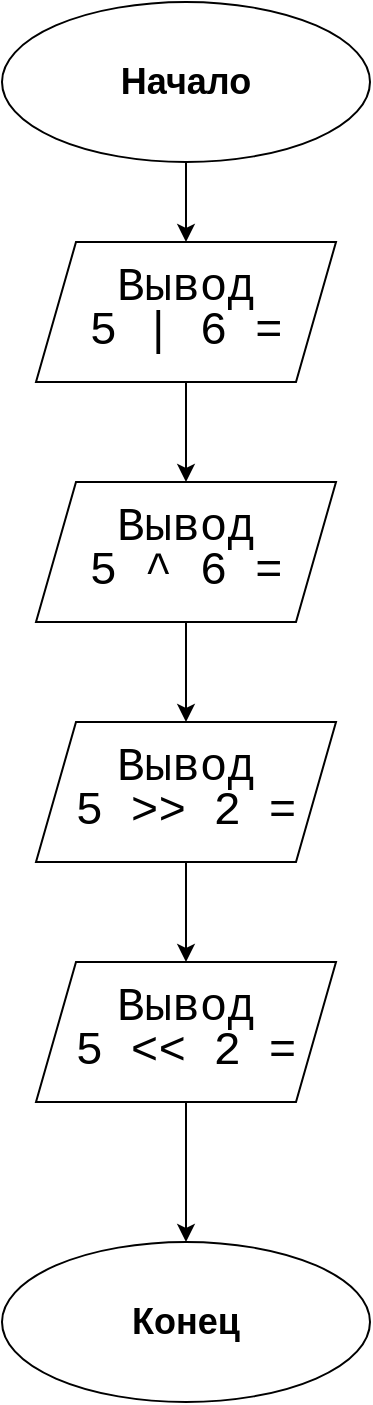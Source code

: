 <mxfile version="14.4.9" type="github" pages="3">
  <diagram id="Zf1QyMnJ1HwA6H6tBZAn" name="les_1_task_1">
    <mxGraphModel dx="1670" dy="954" grid="1" gridSize="10" guides="1" tooltips="1" connect="1" arrows="1" fold="1" page="1" pageScale="1" pageWidth="827" pageHeight="1169" math="0" shadow="0">
      <root>
        <mxCell id="7LId_nKQRKBH6cKc_gDy-0" />
        <mxCell id="7LId_nKQRKBH6cKc_gDy-1" parent="7LId_nKQRKBH6cKc_gDy-0" />
        <mxCell id="VYfADcGsJ8TeFmAG8tj5-8" style="edgeStyle=orthogonalEdgeStyle;rounded=0;orthogonalLoop=1;jettySize=auto;html=1;exitX=0.5;exitY=1;exitDx=0;exitDy=0;entryX=0.5;entryY=0;entryDx=0;entryDy=0;" edge="1" parent="7LId_nKQRKBH6cKc_gDy-1" source="VYfADcGsJ8TeFmAG8tj5-0" target="VYfADcGsJ8TeFmAG8tj5-1">
          <mxGeometry relative="1" as="geometry" />
        </mxCell>
        <mxCell id="VYfADcGsJ8TeFmAG8tj5-0" value="&lt;h2&gt;&lt;p class=&quot;MsoNormal&quot;&gt;Начало&lt;/p&gt;&lt;/h2&gt;" style="ellipse;whiteSpace=wrap;html=1;" vertex="1" parent="7LId_nKQRKBH6cKc_gDy-1">
          <mxGeometry x="330" y="120" width="184" height="80" as="geometry" />
        </mxCell>
        <mxCell id="VYfADcGsJ8TeFmAG8tj5-9" style="edgeStyle=orthogonalEdgeStyle;rounded=0;orthogonalLoop=1;jettySize=auto;html=1;exitX=0.5;exitY=1;exitDx=0;exitDy=0;entryX=0.5;entryY=0;entryDx=0;entryDy=0;" edge="1" parent="7LId_nKQRKBH6cKc_gDy-1" source="VYfADcGsJ8TeFmAG8tj5-1" target="VYfADcGsJ8TeFmAG8tj5-2">
          <mxGeometry relative="1" as="geometry">
            <mxPoint x="431.286" y="340" as="targetPoint" />
          </mxGeometry>
        </mxCell>
        <mxCell id="VYfADcGsJ8TeFmAG8tj5-1" value="&lt;div style=&quot;font-family: &amp;#34;consolas&amp;#34; , &amp;#34;courier new&amp;#34; , monospace ; line-height: 19px&quot;&gt;&lt;span style=&quot;font-size: 23px&quot;&gt;Вывод&lt;/span&gt;&lt;/div&gt;&lt;div style=&quot;font-family: &amp;#34;consolas&amp;#34; , &amp;#34;courier new&amp;#34; , monospace ; line-height: 19px&quot;&gt;&lt;font style=&quot;font-size: 23px&quot;&gt;5&amp;nbsp;|&amp;nbsp;6 =&lt;/font&gt;&lt;/div&gt;" style="shape=parallelogram;perimeter=parallelogramPerimeter;whiteSpace=wrap;html=1;fixedSize=1;" vertex="1" parent="7LId_nKQRKBH6cKc_gDy-1">
          <mxGeometry x="347" y="240" width="150" height="70" as="geometry" />
        </mxCell>
        <mxCell id="VYfADcGsJ8TeFmAG8tj5-10" style="edgeStyle=orthogonalEdgeStyle;rounded=0;orthogonalLoop=1;jettySize=auto;html=1;entryX=0.5;entryY=0;entryDx=0;entryDy=0;" edge="1" parent="7LId_nKQRKBH6cKc_gDy-1" source="VYfADcGsJ8TeFmAG8tj5-2" target="VYfADcGsJ8TeFmAG8tj5-3">
          <mxGeometry relative="1" as="geometry" />
        </mxCell>
        <mxCell id="VYfADcGsJ8TeFmAG8tj5-2" value="&lt;div style=&quot;font-family: &amp;#34;consolas&amp;#34; , &amp;#34;courier new&amp;#34; , monospace ; line-height: 19px&quot;&gt;&lt;font style=&quot;font-size: 23px&quot;&gt;Вывод&lt;br&gt;&lt;/font&gt;&lt;/div&gt;&lt;div style=&quot;font-family: &amp;#34;consolas&amp;#34; , &amp;#34;courier new&amp;#34; , monospace ; line-height: 19px&quot;&gt;&lt;font style=&quot;font-size: 23px&quot;&gt;5 ^ 6 =&lt;/font&gt;&lt;/div&gt;" style="shape=parallelogram;perimeter=parallelogramPerimeter;whiteSpace=wrap;html=1;fixedSize=1;" vertex="1" parent="7LId_nKQRKBH6cKc_gDy-1">
          <mxGeometry x="347" y="360" width="150" height="70" as="geometry" />
        </mxCell>
        <mxCell id="VYfADcGsJ8TeFmAG8tj5-11" style="edgeStyle=orthogonalEdgeStyle;rounded=0;orthogonalLoop=1;jettySize=auto;html=1;exitX=0.5;exitY=1;exitDx=0;exitDy=0;entryX=0.5;entryY=0;entryDx=0;entryDy=0;" edge="1" parent="7LId_nKQRKBH6cKc_gDy-1" source="VYfADcGsJ8TeFmAG8tj5-3" target="VYfADcGsJ8TeFmAG8tj5-4">
          <mxGeometry relative="1" as="geometry" />
        </mxCell>
        <mxCell id="VYfADcGsJ8TeFmAG8tj5-3" value="&lt;div style=&quot;font-family: &amp;#34;consolas&amp;#34; , &amp;#34;courier new&amp;#34; , monospace ; line-height: 19px&quot;&gt;&lt;font style=&quot;font-size: 23px&quot;&gt;Вывод&lt;br&gt;&lt;/font&gt;&lt;/div&gt;&lt;div style=&quot;font-family: &amp;#34;consolas&amp;#34; , &amp;#34;courier new&amp;#34; , monospace ; line-height: 19px&quot;&gt;&lt;font style=&quot;font-size: 23px&quot;&gt;5&amp;nbsp;&amp;gt;&amp;gt; 2 =&lt;/font&gt;&lt;/div&gt;" style="shape=parallelogram;perimeter=parallelogramPerimeter;whiteSpace=wrap;html=1;fixedSize=1;" vertex="1" parent="7LId_nKQRKBH6cKc_gDy-1">
          <mxGeometry x="347" y="480" width="150" height="70" as="geometry" />
        </mxCell>
        <mxCell id="VYfADcGsJ8TeFmAG8tj5-12" style="edgeStyle=orthogonalEdgeStyle;rounded=0;orthogonalLoop=1;jettySize=auto;html=1;exitX=0.5;exitY=1;exitDx=0;exitDy=0;entryX=0.5;entryY=0;entryDx=0;entryDy=0;" edge="1" parent="7LId_nKQRKBH6cKc_gDy-1" source="VYfADcGsJ8TeFmAG8tj5-4" target="VYfADcGsJ8TeFmAG8tj5-6">
          <mxGeometry relative="1" as="geometry" />
        </mxCell>
        <mxCell id="VYfADcGsJ8TeFmAG8tj5-4" value="&lt;div style=&quot;font-family: &amp;#34;consolas&amp;#34; , &amp;#34;courier new&amp;#34; , monospace ; line-height: 19px&quot;&gt;&lt;font style=&quot;font-size: 23px&quot;&gt;Вывод&lt;br&gt;&lt;/font&gt;&lt;/div&gt;&lt;div style=&quot;font-family: &amp;#34;consolas&amp;#34; , &amp;#34;courier new&amp;#34; , monospace ; line-height: 19px&quot;&gt;&lt;font style=&quot;font-size: 23px&quot;&gt;5&amp;nbsp;&amp;lt;&amp;lt; 2 =&lt;/font&gt;&lt;/div&gt;" style="shape=parallelogram;perimeter=parallelogramPerimeter;whiteSpace=wrap;html=1;fixedSize=1;" vertex="1" parent="7LId_nKQRKBH6cKc_gDy-1">
          <mxGeometry x="347" y="600" width="150" height="70" as="geometry" />
        </mxCell>
        <mxCell id="VYfADcGsJ8TeFmAG8tj5-6" value="&lt;h2&gt;&lt;p class=&quot;MsoNormal&quot;&gt;Конец&lt;/p&gt;&lt;/h2&gt;" style="ellipse;whiteSpace=wrap;html=1;" vertex="1" parent="7LId_nKQRKBH6cKc_gDy-1">
          <mxGeometry x="330" y="740" width="184" height="80" as="geometry" />
        </mxCell>
      </root>
    </mxGraphModel>
  </diagram>
  <diagram id="dVJTHsGFwIMnFBAMtqpv" name="les_1_task_2">
    <mxGraphModel dx="2088" dy="1193" grid="1" gridSize="10" guides="1" tooltips="1" connect="1" arrows="1" fold="1" page="1" pageScale="1" pageWidth="827" pageHeight="1169" math="0" shadow="0">
      <root>
        <mxCell id="LtxuBvk2cuAT8WSIJER4-0" />
        <mxCell id="LtxuBvk2cuAT8WSIJER4-1" parent="LtxuBvk2cuAT8WSIJER4-0" />
        <mxCell id="13J0gMWf7g-3Cbj8HPTw-0" style="edgeStyle=orthogonalEdgeStyle;rounded=0;orthogonalLoop=1;jettySize=auto;html=1;exitX=0.5;exitY=1;exitDx=0;exitDy=0;entryX=0.5;entryY=0;entryDx=0;entryDy=0;" edge="1" parent="LtxuBvk2cuAT8WSIJER4-1" source="13J0gMWf7g-3Cbj8HPTw-1" target="13J0gMWf7g-3Cbj8HPTw-3">
          <mxGeometry relative="1" as="geometry" />
        </mxCell>
        <mxCell id="13J0gMWf7g-3Cbj8HPTw-1" value="&lt;h2&gt;&lt;p class=&quot;MsoNormal&quot;&gt;Начало&lt;/p&gt;&lt;/h2&gt;" style="ellipse;whiteSpace=wrap;html=1;" vertex="1" parent="LtxuBvk2cuAT8WSIJER4-1">
          <mxGeometry x="322" y="100" width="184" height="80" as="geometry" />
        </mxCell>
        <mxCell id="13J0gMWf7g-3Cbj8HPTw-2" style="edgeStyle=orthogonalEdgeStyle;rounded=0;orthogonalLoop=1;jettySize=auto;html=1;exitX=0.5;exitY=1;exitDx=0;exitDy=0;entryX=0.5;entryY=0;entryDx=0;entryDy=0;" edge="1" parent="LtxuBvk2cuAT8WSIJER4-1" source="13J0gMWf7g-3Cbj8HPTw-3" target="13J0gMWf7g-3Cbj8HPTw-5">
          <mxGeometry relative="1" as="geometry">
            <mxPoint x="423.286" y="320" as="targetPoint" />
          </mxGeometry>
        </mxCell>
        <mxCell id="13J0gMWf7g-3Cbj8HPTw-3" value="&lt;div style=&quot;font-family: &amp;#34;consolas&amp;#34; , &amp;#34;courier new&amp;#34; , monospace ; line-height: 19px&quot;&gt;&lt;span style=&quot;font-size: 23px&quot;&gt;Ввод&lt;/span&gt;&lt;/div&gt;&lt;div style=&quot;font-family: &amp;#34;consolas&amp;#34; , &amp;#34;courier new&amp;#34; , monospace ; line-height: 19px&quot;&gt;&lt;span style=&quot;font-size: 23px&quot;&gt;x1&lt;/span&gt;&lt;/div&gt;" style="shape=parallelogram;perimeter=parallelogramPerimeter;whiteSpace=wrap;html=1;fixedSize=1;" vertex="1" parent="LtxuBvk2cuAT8WSIJER4-1">
          <mxGeometry x="339" y="220" width="150" height="70" as="geometry" />
        </mxCell>
        <mxCell id="13J0gMWf7g-3Cbj8HPTw-4" style="edgeStyle=orthogonalEdgeStyle;rounded=0;orthogonalLoop=1;jettySize=auto;html=1;entryX=0.5;entryY=0;entryDx=0;entryDy=0;" edge="1" parent="LtxuBvk2cuAT8WSIJER4-1" source="13J0gMWf7g-3Cbj8HPTw-5" target="13J0gMWf7g-3Cbj8HPTw-7">
          <mxGeometry relative="1" as="geometry" />
        </mxCell>
        <mxCell id="13J0gMWf7g-3Cbj8HPTw-5" value="&lt;div style=&quot;font-family: &amp;#34;consolas&amp;#34; , &amp;#34;courier new&amp;#34; , monospace ; line-height: 19px&quot;&gt;&lt;div style=&quot;line-height: 19px&quot;&gt;&lt;span style=&quot;font-size: 23px&quot;&gt;Ввод&lt;/span&gt;&lt;/div&gt;&lt;div style=&quot;line-height: 19px&quot;&gt;&lt;span style=&quot;font-size: 23px&quot;&gt;x2&lt;/span&gt;&lt;/div&gt;&lt;/div&gt;" style="shape=parallelogram;perimeter=parallelogramPerimeter;whiteSpace=wrap;html=1;fixedSize=1;" vertex="1" parent="LtxuBvk2cuAT8WSIJER4-1">
          <mxGeometry x="339" y="340" width="150" height="70" as="geometry" />
        </mxCell>
        <mxCell id="13J0gMWf7g-3Cbj8HPTw-6" style="edgeStyle=orthogonalEdgeStyle;rounded=0;orthogonalLoop=1;jettySize=auto;html=1;exitX=0.5;exitY=1;exitDx=0;exitDy=0;entryX=0.5;entryY=0;entryDx=0;entryDy=0;" edge="1" parent="LtxuBvk2cuAT8WSIJER4-1" source="13J0gMWf7g-3Cbj8HPTw-7" target="13J0gMWf7g-3Cbj8HPTw-9">
          <mxGeometry relative="1" as="geometry" />
        </mxCell>
        <mxCell id="13J0gMWf7g-3Cbj8HPTw-7" value="&lt;div style=&quot;font-family: &amp;#34;consolas&amp;#34; , &amp;#34;courier new&amp;#34; , monospace ; line-height: 19px&quot;&gt;&lt;div style=&quot;line-height: 19px&quot;&gt;&lt;span style=&quot;font-size: 23px&quot;&gt;Ввод&lt;/span&gt;&lt;/div&gt;&lt;div style=&quot;line-height: 19px&quot;&gt;&lt;span style=&quot;font-size: 23px&quot;&gt;b&lt;/span&gt;&lt;/div&gt;&lt;/div&gt;" style="shape=parallelogram;perimeter=parallelogramPerimeter;whiteSpace=wrap;html=1;fixedSize=1;" vertex="1" parent="LtxuBvk2cuAT8WSIJER4-1">
          <mxGeometry x="339" y="460" width="150" height="70" as="geometry" />
        </mxCell>
        <mxCell id="13J0gMWf7g-3Cbj8HPTw-8" style="edgeStyle=orthogonalEdgeStyle;rounded=0;orthogonalLoop=1;jettySize=auto;html=1;exitX=0.5;exitY=1;exitDx=0;exitDy=0;" edge="1" parent="LtxuBvk2cuAT8WSIJER4-1" source="13J0gMWf7g-3Cbj8HPTw-9">
          <mxGeometry relative="1" as="geometry">
            <mxPoint x="414" y="690" as="targetPoint" />
          </mxGeometry>
        </mxCell>
        <mxCell id="13J0gMWf7g-3Cbj8HPTw-9" value="&lt;div style=&quot;font-family: &amp;#34;consolas&amp;#34; , &amp;#34;courier new&amp;#34; , monospace ; line-height: 19px&quot;&gt;&lt;div style=&quot;line-height: 19px&quot;&gt;&lt;span style=&quot;font-size: 23px&quot;&gt;Ввод&lt;/span&gt;&lt;/div&gt;&lt;div style=&quot;line-height: 19px&quot;&gt;&lt;span style=&quot;font-size: 23px&quot;&gt;k&lt;/span&gt;&lt;/div&gt;&lt;/div&gt;" style="shape=parallelogram;perimeter=parallelogramPerimeter;whiteSpace=wrap;html=1;fixedSize=1;" vertex="1" parent="LtxuBvk2cuAT8WSIJER4-1">
          <mxGeometry x="339" y="580" width="150" height="70" as="geometry" />
        </mxCell>
        <mxCell id="13J0gMWf7g-3Cbj8HPTw-10" value="&lt;h2&gt;&lt;p class=&quot;MsoNormal&quot;&gt;Конец&lt;/p&gt;&lt;/h2&gt;" style="ellipse;whiteSpace=wrap;html=1;" vertex="1" parent="LtxuBvk2cuAT8WSIJER4-1">
          <mxGeometry x="322" y="930" width="184" height="80" as="geometry" />
        </mxCell>
        <mxCell id="13J0gMWf7g-3Cbj8HPTw-14" style="edgeStyle=orthogonalEdgeStyle;rounded=0;orthogonalLoop=1;jettySize=auto;html=1;exitX=0.5;exitY=1;exitDx=0;exitDy=0;entryX=0.5;entryY=0;entryDx=0;entryDy=0;" edge="1" parent="LtxuBvk2cuAT8WSIJER4-1" source="13J0gMWf7g-3Cbj8HPTw-12" target="13J0gMWf7g-3Cbj8HPTw-13">
          <mxGeometry relative="1" as="geometry" />
        </mxCell>
        <mxCell id="13J0gMWf7g-3Cbj8HPTw-12" value="&lt;div style=&quot;font-family: &amp;#34;consolas&amp;#34; , &amp;#34;courier new&amp;#34; , monospace ; line-height: 19px&quot;&gt;&lt;font style=&quot;font-size: 23px&quot;&gt;Вывод&lt;br&gt;&lt;/font&gt;&lt;/div&gt;&lt;div style=&quot;font-family: &amp;#34;consolas&amp;#34; , &amp;#34;courier new&amp;#34; , monospace ; line-height: 19px ; font-size: 23px&quot;&gt;y1&lt;/div&gt;" style="shape=parallelogram;perimeter=parallelogramPerimeter;whiteSpace=wrap;html=1;fixedSize=1;" vertex="1" parent="LtxuBvk2cuAT8WSIJER4-1">
          <mxGeometry x="339" y="690" width="150" height="70" as="geometry" />
        </mxCell>
        <mxCell id="13J0gMWf7g-3Cbj8HPTw-15" style="edgeStyle=orthogonalEdgeStyle;rounded=0;orthogonalLoop=1;jettySize=auto;html=1;entryX=0.5;entryY=0;entryDx=0;entryDy=0;" edge="1" parent="LtxuBvk2cuAT8WSIJER4-1" source="13J0gMWf7g-3Cbj8HPTw-13" target="13J0gMWf7g-3Cbj8HPTw-10">
          <mxGeometry relative="1" as="geometry" />
        </mxCell>
        <mxCell id="13J0gMWf7g-3Cbj8HPTw-13" value="&lt;div style=&quot;font-family: &amp;#34;consolas&amp;#34; , &amp;#34;courier new&amp;#34; , monospace ; line-height: 19px&quot;&gt;&lt;div style=&quot;line-height: 19px&quot;&gt;&lt;font style=&quot;font-size: 23px&quot;&gt;Вывод&lt;br&gt;&lt;/font&gt;&lt;/div&gt;&lt;div style=&quot;line-height: 19px ; font-size: 23px&quot;&gt;y2&lt;/div&gt;&lt;/div&gt;" style="shape=parallelogram;perimeter=parallelogramPerimeter;whiteSpace=wrap;html=1;fixedSize=1;" vertex="1" parent="LtxuBvk2cuAT8WSIJER4-1">
          <mxGeometry x="339" y="810" width="150" height="70" as="geometry" />
        </mxCell>
      </root>
    </mxGraphModel>
  </diagram>
  <diagram id="TaHEqIdiJ2mOYs8YZm71" name="les_1_task_3">
    <mxGraphModel dx="1670" dy="954" grid="1" gridSize="10" guides="1" tooltips="1" connect="1" arrows="1" fold="1" page="1" pageScale="1" pageWidth="827" pageHeight="1169" math="0" shadow="0">
      <root>
        <mxCell id="Axcxj-w0ORFcgc_832UU-0" />
        <mxCell id="Axcxj-w0ORFcgc_832UU-1" parent="Axcxj-w0ORFcgc_832UU-0" />
        <mxCell id="JaUPiWleI1TOR2oOacPa-30" value="" style="group;fontSize=14;" vertex="1" connectable="0" parent="Axcxj-w0ORFcgc_832UU-1">
          <mxGeometry x="250" y="30" width="300" height="1080" as="geometry" />
        </mxCell>
        <mxCell id="JaUPiWleI1TOR2oOacPa-1" value="&lt;h2&gt;&lt;p class=&quot;MsoNormal&quot;&gt;Начало&lt;/p&gt;&lt;/h2&gt;" style="ellipse;whiteSpace=wrap;html=1;" vertex="1" parent="JaUPiWleI1TOR2oOacPa-30">
          <mxGeometry x="46.667" width="204.444" height="67.5" as="geometry" />
        </mxCell>
        <mxCell id="JaUPiWleI1TOR2oOacPa-3" value="&lt;div style=&quot;font-family: &amp;#34;consolas&amp;#34; , &amp;#34;courier new&amp;#34; , monospace ; line-height: 19px&quot;&gt;&lt;span style=&quot;font-size: 23px&quot;&gt;Ввод&lt;/span&gt;&lt;/div&gt;&lt;div style=&quot;font-family: &amp;#34;consolas&amp;#34; , &amp;#34;courier new&amp;#34; , monospace ; line-height: 19px&quot;&gt;&lt;div style=&quot;font-family: &amp;#34;consolas&amp;#34; , &amp;#34;courier new&amp;#34; , monospace ; line-height: 19px&quot;&gt;&lt;font style=&quot;font-size: 23px&quot;&gt;start&lt;/font&gt;&lt;/div&gt;&lt;/div&gt;" style="shape=parallelogram;perimeter=parallelogramPerimeter;whiteSpace=wrap;html=1;fixedSize=1;" vertex="1" parent="JaUPiWleI1TOR2oOacPa-30">
          <mxGeometry x="65.556" y="101.25" width="166.667" height="59.062" as="geometry" />
        </mxCell>
        <mxCell id="JaUPiWleI1TOR2oOacPa-0" style="edgeStyle=orthogonalEdgeStyle;rounded=0;orthogonalLoop=1;jettySize=auto;html=1;exitX=0.5;exitY=1;exitDx=0;exitDy=0;entryX=0.5;entryY=0;entryDx=0;entryDy=0;" edge="1" parent="JaUPiWleI1TOR2oOacPa-30" source="JaUPiWleI1TOR2oOacPa-1" target="JaUPiWleI1TOR2oOacPa-3">
          <mxGeometry relative="1" as="geometry" />
        </mxCell>
        <mxCell id="JaUPiWleI1TOR2oOacPa-5" value="&lt;div style=&quot;font-family: &amp;#34;consolas&amp;#34; , &amp;#34;courier new&amp;#34; , monospace ; line-height: 19px&quot;&gt;&lt;div style=&quot;line-height: 19px&quot;&gt;&lt;span style=&quot;font-size: 23px&quot;&gt;Ввод&lt;/span&gt;&lt;/div&gt;&lt;div style=&quot;line-height: 19px&quot;&gt;&lt;span style=&quot;font-size: 23px&quot;&gt;stop&lt;/span&gt;&lt;/div&gt;&lt;/div&gt;" style="shape=parallelogram;perimeter=parallelogramPerimeter;whiteSpace=wrap;html=1;fixedSize=1;" vertex="1" parent="JaUPiWleI1TOR2oOacPa-30">
          <mxGeometry x="65.556" y="202.5" width="166.667" height="59.062" as="geometry" />
        </mxCell>
        <mxCell id="JaUPiWleI1TOR2oOacPa-2" style="edgeStyle=orthogonalEdgeStyle;rounded=0;orthogonalLoop=1;jettySize=auto;html=1;exitX=0.5;exitY=1;exitDx=0;exitDy=0;entryX=0.5;entryY=0;entryDx=0;entryDy=0;" edge="1" parent="JaUPiWleI1TOR2oOacPa-30" source="JaUPiWleI1TOR2oOacPa-3" target="JaUPiWleI1TOR2oOacPa-5">
          <mxGeometry relative="1" as="geometry">
            <mxPoint x="159.206" y="185.625" as="targetPoint" />
          </mxGeometry>
        </mxCell>
        <mxCell id="JaUPiWleI1TOR2oOacPa-7" value="&lt;div style=&quot;font-family: &amp;#34;consolas&amp;#34; , &amp;#34;courier new&amp;#34; , monospace ; line-height: 19px&quot;&gt;&lt;div style=&quot;line-height: 19px&quot;&gt;&lt;span style=&quot;font-size: 23px&quot;&gt;Ввод&lt;/span&gt;&lt;/div&gt;&lt;div style=&quot;line-height: 19px ; font-size: 18px&quot;&gt;&lt;div style=&quot;font-family: &amp;#34;consolas&amp;#34; , &amp;#34;courier new&amp;#34; , monospace ; line-height: 19px&quot;&gt;randint(start,stop)&lt;/div&gt;&lt;/div&gt;&lt;/div&gt;" style="shape=parallelogram;perimeter=parallelogramPerimeter;whiteSpace=wrap;html=1;fixedSize=1;" vertex="1" parent="JaUPiWleI1TOR2oOacPa-30">
          <mxGeometry x="22.222" y="303.75" width="255.556" height="59.062" as="geometry" />
        </mxCell>
        <mxCell id="JaUPiWleI1TOR2oOacPa-4" style="edgeStyle=orthogonalEdgeStyle;rounded=0;orthogonalLoop=1;jettySize=auto;html=1;entryX=0.5;entryY=0;entryDx=0;entryDy=0;" edge="1" parent="JaUPiWleI1TOR2oOacPa-30" source="JaUPiWleI1TOR2oOacPa-5" target="JaUPiWleI1TOR2oOacPa-7">
          <mxGeometry relative="1" as="geometry" />
        </mxCell>
        <mxCell id="JaUPiWleI1TOR2oOacPa-10" value="&lt;h2&gt;&lt;p class=&quot;MsoNormal&quot;&gt;Конец&lt;/p&gt;&lt;/h2&gt;" style="ellipse;whiteSpace=wrap;html=1;" vertex="1" parent="JaUPiWleI1TOR2oOacPa-30">
          <mxGeometry x="48.889" y="1012.5" width="204.444" height="67.5" as="geometry" />
        </mxCell>
        <mxCell id="JaUPiWleI1TOR2oOacPa-16" value="&lt;div style=&quot;font-family: &amp;#34;consolas&amp;#34; , &amp;#34;courier new&amp;#34; , monospace ; line-height: 19px&quot;&gt;&lt;span style=&quot;font-size: 23px&quot;&gt;Ввод&lt;/span&gt;&lt;/div&gt;&lt;div style=&quot;font-family: &amp;#34;consolas&amp;#34; , &amp;#34;courier new&amp;#34; , monospace ; line-height: 19px&quot;&gt;&lt;div style=&quot;font-family: &amp;#34;consolas&amp;#34; , &amp;#34;courier new&amp;#34; , monospace ; line-height: 19px&quot;&gt;&lt;font style=&quot;font-size: 23px&quot;&gt;start&lt;/font&gt;&lt;/div&gt;&lt;/div&gt;" style="shape=parallelogram;perimeter=parallelogramPerimeter;whiteSpace=wrap;html=1;fixedSize=1;" vertex="1" parent="JaUPiWleI1TOR2oOacPa-30">
          <mxGeometry x="65.556" y="405" width="166.667" height="59.062" as="geometry" />
        </mxCell>
        <mxCell id="JaUPiWleI1TOR2oOacPa-25" style="edgeStyle=orthogonalEdgeStyle;rounded=0;orthogonalLoop=1;jettySize=auto;html=1;exitX=0.5;exitY=1;exitDx=0;exitDy=0;entryX=0.5;entryY=0;entryDx=0;entryDy=0;" edge="1" parent="JaUPiWleI1TOR2oOacPa-30" source="JaUPiWleI1TOR2oOacPa-7" target="JaUPiWleI1TOR2oOacPa-16">
          <mxGeometry relative="1" as="geometry" />
        </mxCell>
        <mxCell id="JaUPiWleI1TOR2oOacPa-18" value="&lt;div style=&quot;font-family: &amp;#34;consolas&amp;#34; , &amp;#34;courier new&amp;#34; , monospace ; line-height: 19px&quot;&gt;&lt;div style=&quot;line-height: 19px&quot;&gt;&lt;span style=&quot;font-size: 23px&quot;&gt;Ввод&lt;/span&gt;&lt;/div&gt;&lt;div style=&quot;line-height: 19px&quot;&gt;&lt;span style=&quot;font-size: 23px&quot;&gt;stop&lt;/span&gt;&lt;/div&gt;&lt;/div&gt;" style="shape=parallelogram;perimeter=parallelogramPerimeter;whiteSpace=wrap;html=1;fixedSize=1;" vertex="1" parent="JaUPiWleI1TOR2oOacPa-30">
          <mxGeometry x="65.556" y="506.25" width="166.667" height="59.062" as="geometry" />
        </mxCell>
        <mxCell id="JaUPiWleI1TOR2oOacPa-15" style="edgeStyle=orthogonalEdgeStyle;rounded=0;orthogonalLoop=1;jettySize=auto;html=1;exitX=0.5;exitY=1;exitDx=0;exitDy=0;entryX=0.5;entryY=0;entryDx=0;entryDy=0;" edge="1" parent="JaUPiWleI1TOR2oOacPa-30" source="JaUPiWleI1TOR2oOacPa-16" target="JaUPiWleI1TOR2oOacPa-18">
          <mxGeometry relative="1" as="geometry">
            <mxPoint x="159.206" y="489.375" as="targetPoint" />
          </mxGeometry>
        </mxCell>
        <mxCell id="JaUPiWleI1TOR2oOacPa-19" value="&lt;div style=&quot;font-family: &amp;#34;consolas&amp;#34; , &amp;#34;courier new&amp;#34; , monospace ; line-height: 19px ; font-size: 23px&quot;&gt;&lt;div style=&quot;line-height: 19px&quot;&gt;&lt;span style=&quot;font-size: 23px&quot;&gt;Ввод&lt;/span&gt;&lt;/div&gt;&lt;div style=&quot;line-height: 19px&quot;&gt;&lt;div style=&quot;font-family: &amp;#34;consolas&amp;#34; , &amp;#34;courier new&amp;#34; , monospace ; line-height: 19px&quot;&gt;&lt;span style=&quot;font-family: &amp;#34;consolas&amp;#34; , &amp;#34;courier new&amp;#34; , monospace&quot;&gt;uniform&lt;/span&gt;(start,stop)&lt;/div&gt;&lt;/div&gt;&lt;/div&gt;" style="shape=parallelogram;perimeter=parallelogramPerimeter;whiteSpace=wrap;html=1;fixedSize=1;" vertex="1" parent="JaUPiWleI1TOR2oOacPa-30">
          <mxGeometry y="607.5" width="300" height="59.062" as="geometry" />
        </mxCell>
        <mxCell id="JaUPiWleI1TOR2oOacPa-17" style="edgeStyle=orthogonalEdgeStyle;rounded=0;orthogonalLoop=1;jettySize=auto;html=1;entryX=0.5;entryY=0;entryDx=0;entryDy=0;" edge="1" parent="JaUPiWleI1TOR2oOacPa-30" source="JaUPiWleI1TOR2oOacPa-18" target="JaUPiWleI1TOR2oOacPa-19">
          <mxGeometry relative="1" as="geometry" />
        </mxCell>
        <mxCell id="JaUPiWleI1TOR2oOacPa-21" value="&lt;div style=&quot;font-family: &amp;#34;consolas&amp;#34; , &amp;#34;courier new&amp;#34; , monospace ; line-height: 19px&quot;&gt;&lt;span style=&quot;font-size: 23px&quot;&gt;Ввод&lt;/span&gt;&lt;/div&gt;&lt;div style=&quot;font-family: &amp;#34;consolas&amp;#34; , &amp;#34;courier new&amp;#34; , monospace ; line-height: 19px&quot;&gt;&lt;div style=&quot;font-family: &amp;#34;consolas&amp;#34; , &amp;#34;courier new&amp;#34; , monospace ; line-height: 19px&quot;&gt;&lt;font style=&quot;font-size: 23px&quot;&gt;start&lt;/font&gt;&lt;/div&gt;&lt;/div&gt;" style="shape=parallelogram;perimeter=parallelogramPerimeter;whiteSpace=wrap;html=1;fixedSize=1;" vertex="1" parent="JaUPiWleI1TOR2oOacPa-30">
          <mxGeometry x="65.556" y="708.75" width="166.667" height="59.062" as="geometry" />
        </mxCell>
        <mxCell id="JaUPiWleI1TOR2oOacPa-28" style="edgeStyle=orthogonalEdgeStyle;rounded=0;orthogonalLoop=1;jettySize=auto;html=1;exitX=0.5;exitY=1;exitDx=0;exitDy=0;entryX=0.5;entryY=0;entryDx=0;entryDy=0;" edge="1" parent="JaUPiWleI1TOR2oOacPa-30" source="JaUPiWleI1TOR2oOacPa-19" target="JaUPiWleI1TOR2oOacPa-21">
          <mxGeometry relative="1" as="geometry" />
        </mxCell>
        <mxCell id="JaUPiWleI1TOR2oOacPa-23" value="&lt;div style=&quot;font-family: &amp;#34;consolas&amp;#34; , &amp;#34;courier new&amp;#34; , monospace ; line-height: 19px&quot;&gt;&lt;div style=&quot;line-height: 19px&quot;&gt;&lt;span style=&quot;font-size: 23px&quot;&gt;Ввод&lt;/span&gt;&lt;/div&gt;&lt;div style=&quot;line-height: 19px&quot;&gt;&lt;span style=&quot;font-size: 23px&quot;&gt;stop&lt;/span&gt;&lt;/div&gt;&lt;/div&gt;" style="shape=parallelogram;perimeter=parallelogramPerimeter;whiteSpace=wrap;html=1;fixedSize=1;" vertex="1" parent="JaUPiWleI1TOR2oOacPa-30">
          <mxGeometry x="65.556" y="810" width="166.667" height="59.062" as="geometry" />
        </mxCell>
        <mxCell id="JaUPiWleI1TOR2oOacPa-20" style="edgeStyle=orthogonalEdgeStyle;rounded=0;orthogonalLoop=1;jettySize=auto;html=1;exitX=0.5;exitY=1;exitDx=0;exitDy=0;entryX=0.5;entryY=0;entryDx=0;entryDy=0;" edge="1" parent="JaUPiWleI1TOR2oOacPa-30" source="JaUPiWleI1TOR2oOacPa-21" target="JaUPiWleI1TOR2oOacPa-23">
          <mxGeometry relative="1" as="geometry">
            <mxPoint x="159.206" y="793.125" as="targetPoint" />
          </mxGeometry>
        </mxCell>
        <mxCell id="JaUPiWleI1TOR2oOacPa-26" style="edgeStyle=orthogonalEdgeStyle;rounded=0;orthogonalLoop=1;jettySize=auto;html=1;exitX=0.5;exitY=1;exitDx=0;exitDy=0;entryX=0.5;entryY=0;entryDx=0;entryDy=0;" edge="1" parent="JaUPiWleI1TOR2oOacPa-30" source="JaUPiWleI1TOR2oOacPa-24" target="JaUPiWleI1TOR2oOacPa-10">
          <mxGeometry relative="1" as="geometry" />
        </mxCell>
        <mxCell id="JaUPiWleI1TOR2oOacPa-24" value="&lt;div style=&quot;font-family: &amp;#34;consolas&amp;#34; , &amp;#34;courier new&amp;#34; , monospace ; line-height: 19px&quot;&gt;&lt;div style=&quot;line-height: 19px&quot;&gt;&lt;span style=&quot;font-size: 23px&quot;&gt;Ввод&lt;/span&gt;&lt;/div&gt;&lt;div style=&quot;line-height: 19px ; font-size: 18px&quot;&gt;&lt;div style=&quot;font-family: &amp;#34;consolas&amp;#34; , &amp;#34;courier new&amp;#34; , monospace ; line-height: 19px&quot;&gt;randint(start,stop)&lt;/div&gt;&lt;/div&gt;&lt;/div&gt;" style="shape=parallelogram;perimeter=parallelogramPerimeter;whiteSpace=wrap;html=1;fixedSize=1;" vertex="1" parent="JaUPiWleI1TOR2oOacPa-30">
          <mxGeometry x="22.222" y="911.25" width="255.556" height="59.062" as="geometry" />
        </mxCell>
        <mxCell id="JaUPiWleI1TOR2oOacPa-22" style="edgeStyle=orthogonalEdgeStyle;rounded=0;orthogonalLoop=1;jettySize=auto;html=1;entryX=0.5;entryY=0;entryDx=0;entryDy=0;" edge="1" parent="JaUPiWleI1TOR2oOacPa-30" source="JaUPiWleI1TOR2oOacPa-23" target="JaUPiWleI1TOR2oOacPa-24">
          <mxGeometry relative="1" as="geometry" />
        </mxCell>
      </root>
    </mxGraphModel>
  </diagram>
</mxfile>
